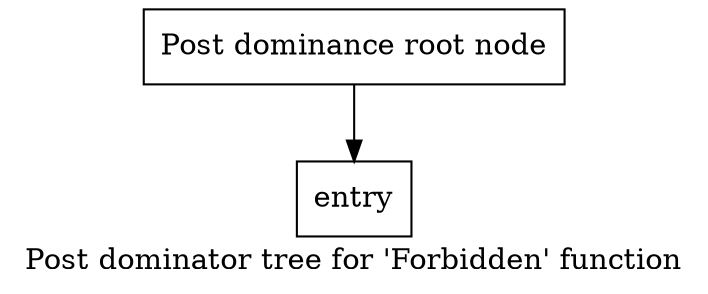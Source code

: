 digraph "Post dominator tree for 'Forbidden' function" {
	label="Post dominator tree for 'Forbidden' function";

	Node0xd8f530 [shape=record,label="{Post dominance root node}"];
	Node0xd8f530 -> Node0xda1020;
	Node0xda1020 [shape=record,label="{entry}"];
}
